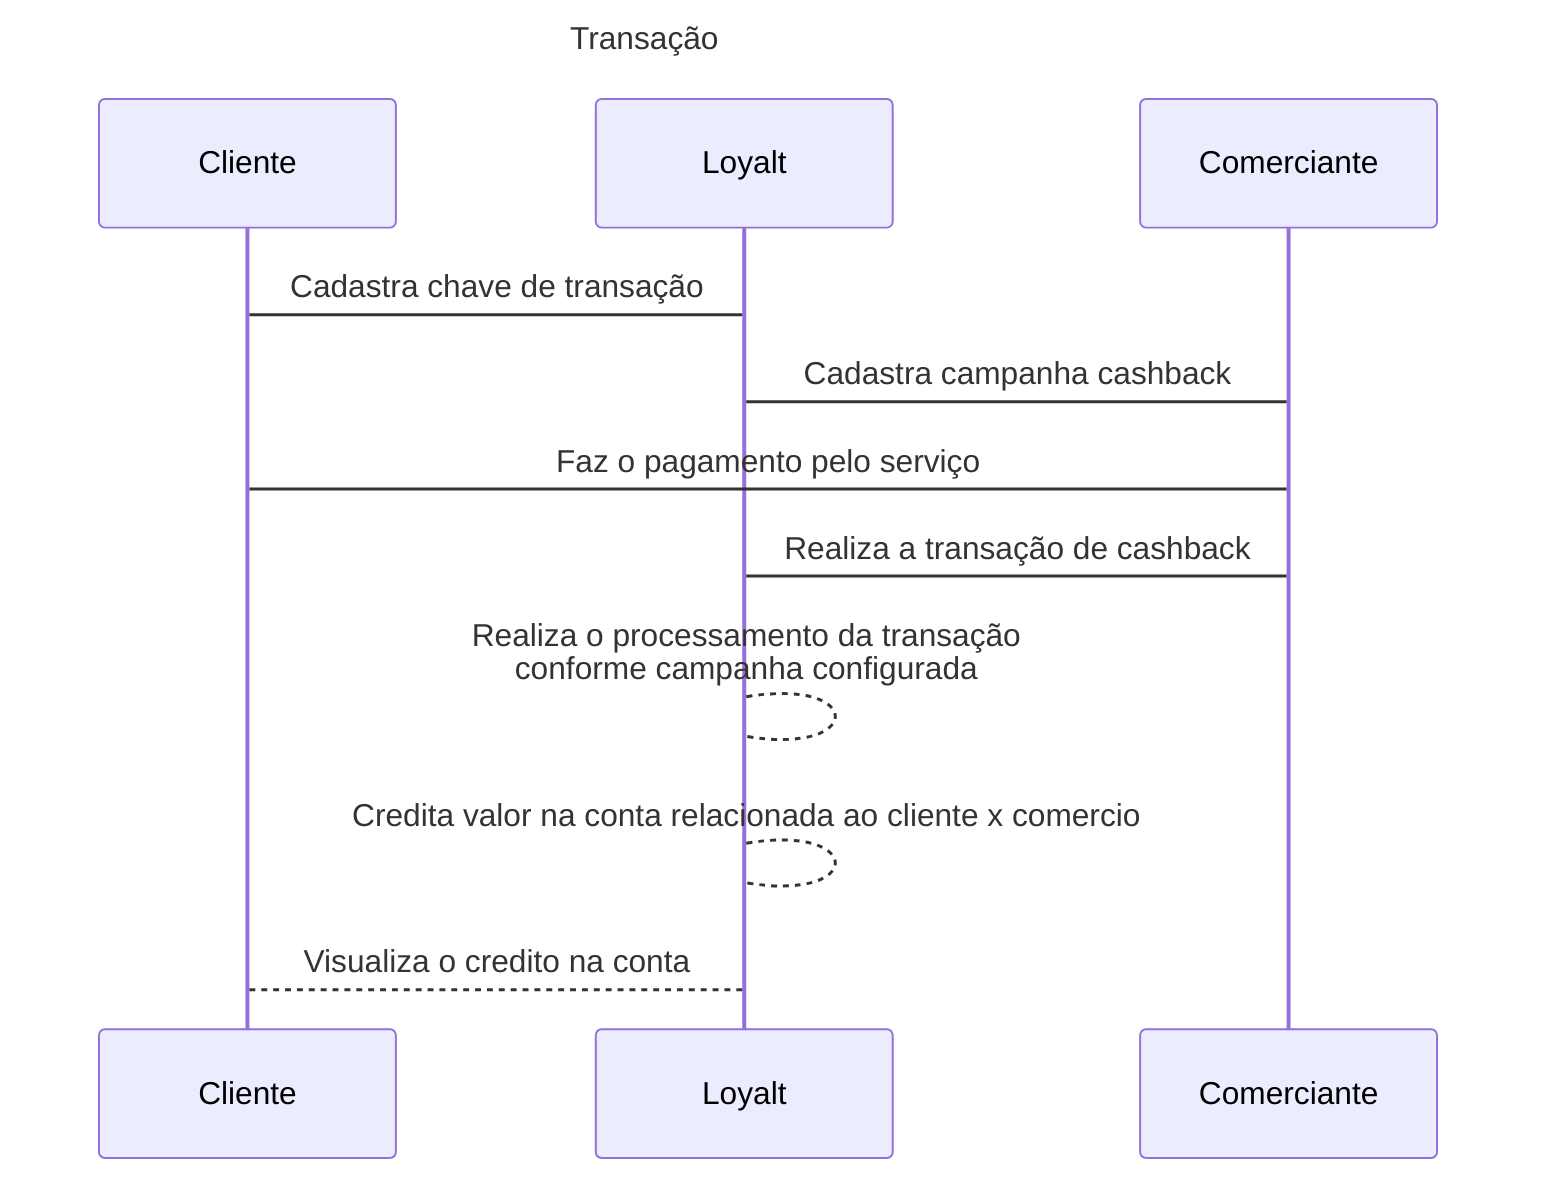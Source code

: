 sequenceDiagram
  title Transação
  participant Cliente
  participant Loyalt
  participant Comerciante
  Cliente->Loyalt: Cadastra chave de transação
  Comerciante->Loyalt: Cadastra campanha cashback
  Cliente->Comerciante: Faz o pagamento pelo serviço
  Comerciante->Loyalt: Realiza a transação de cashback
  Loyalt-->Loyalt: Realiza o processamento da transação <br/> conforme campanha configurada
  Loyalt-->Loyalt: Credita valor na conta relacionada ao cliente x comercio
  Cliente-->Loyalt: Visualiza o credito na conta